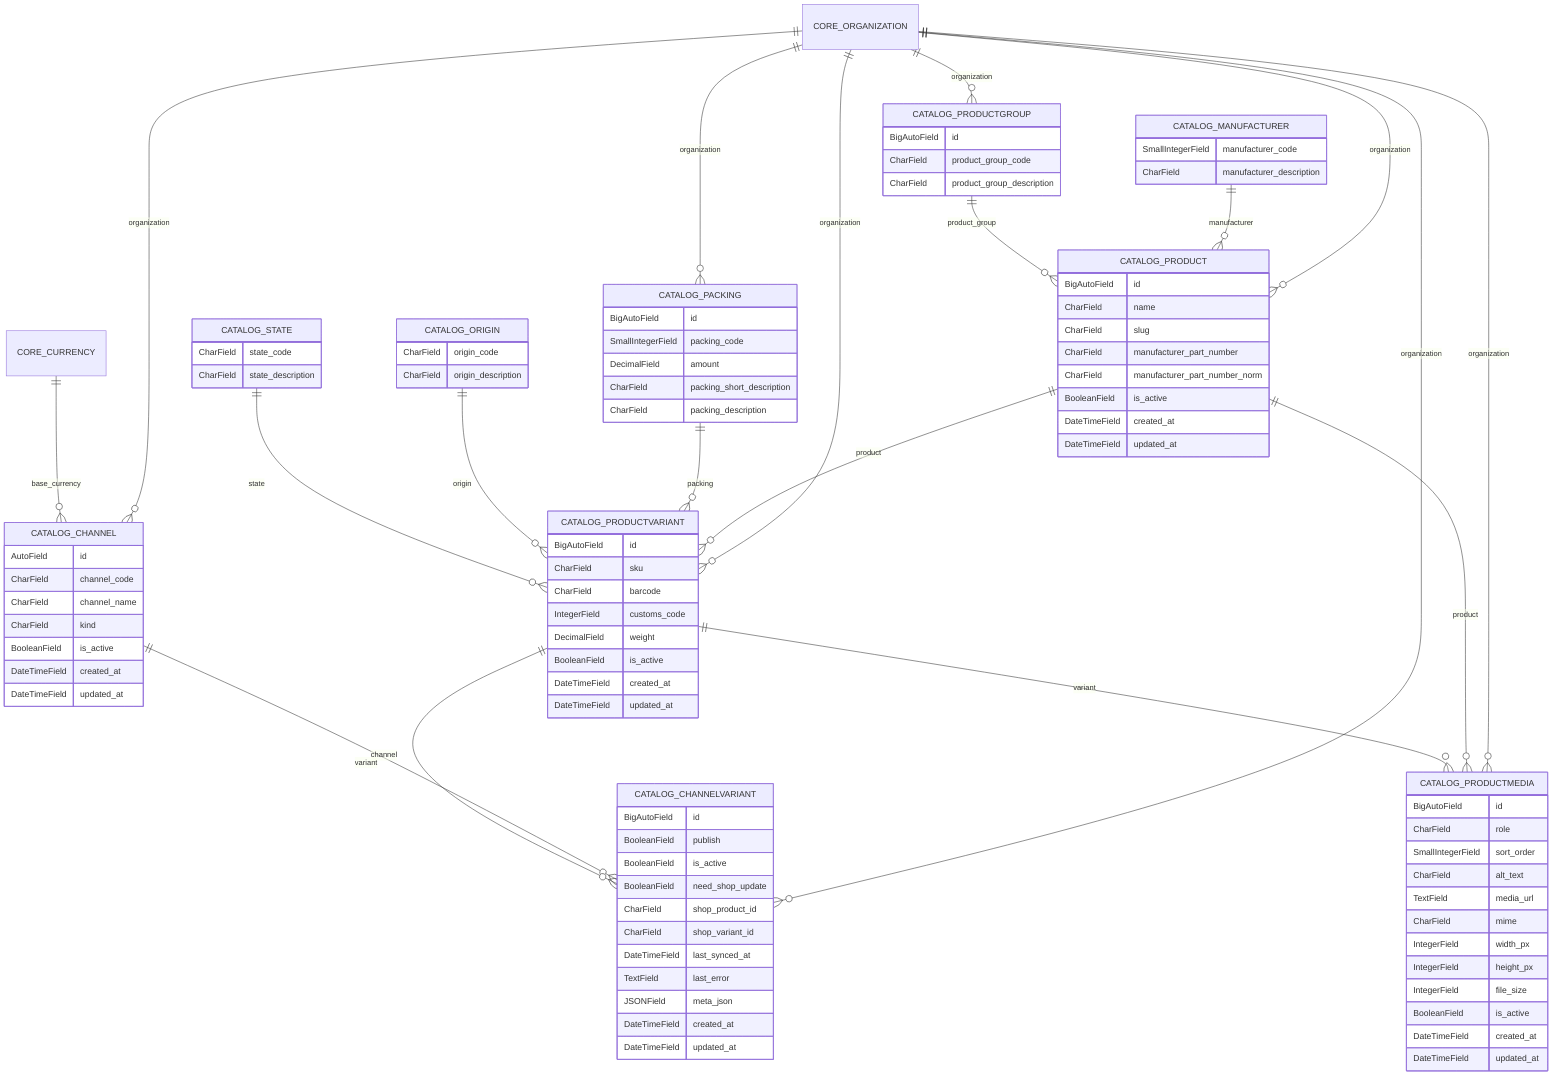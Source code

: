 erDiagram
    %% Relation symbols legend
    %% ||--o{  (one-to-many)  <= ForeignKey
    %% ||--|| (one-to-one)  <= OneToOneField
    %% }o--o{ (many-to-many)  <= ManyToManyField

    CATALOG_CHANNEL {
        AutoField id
        CharField channel_code
        CharField channel_name
        CharField kind
        BooleanField is_active
        DateTimeField created_at
        DateTimeField updated_at
    }
    CATALOG_CHANNELVARIANT {
        BigAutoField id
        BooleanField publish
        BooleanField is_active
        BooleanField need_shop_update
        CharField shop_product_id
        CharField shop_variant_id
        DateTimeField last_synced_at
        TextField last_error
        JSONField meta_json
        DateTimeField created_at
        DateTimeField updated_at
    }
    CATALOG_MANUFACTURER {
        SmallIntegerField manufacturer_code
        CharField manufacturer_description
    }
    CATALOG_ORIGIN {
        CharField origin_code
        CharField origin_description
    }
    CATALOG_PACKING {
        BigAutoField id
        SmallIntegerField packing_code
        DecimalField amount
        CharField packing_short_description
        CharField packing_description
    }
    CATALOG_PRODUCT {
        BigAutoField id
        CharField name
        CharField slug
        CharField manufacturer_part_number
        CharField manufacturer_part_number_norm
        BooleanField is_active
        DateTimeField created_at
        DateTimeField updated_at
    }
    CATALOG_PRODUCTGROUP {
        BigAutoField id
        CharField product_group_code
        CharField product_group_description
    }
    CATALOG_PRODUCTMEDIA {
        BigAutoField id
        CharField role
        SmallIntegerField sort_order
        CharField alt_text
        TextField media_url
        CharField mime
        IntegerField width_px
        IntegerField height_px
        IntegerField file_size
        BooleanField is_active
        DateTimeField created_at
        DateTimeField updated_at
    }
    CATALOG_PRODUCTVARIANT {
        BigAutoField id
        CharField sku
        CharField barcode
        IntegerField customs_code
        DecimalField weight
        BooleanField is_active
        DateTimeField created_at
        DateTimeField updated_at
    }
    CATALOG_STATE {
        CharField state_code
        CharField state_description
    }
    CORE_ORGANIZATION ||--o{ CATALOG_CHANNEL : organization
    CORE_CURRENCY ||--o{ CATALOG_CHANNEL : base_currency
    CORE_ORGANIZATION ||--o{ CATALOG_CHANNELVARIANT : organization
    CATALOG_CHANNEL ||--o{ CATALOG_CHANNELVARIANT : channel
    CATALOG_PRODUCTVARIANT ||--o{ CATALOG_CHANNELVARIANT : variant
    CORE_ORGANIZATION ||--o{ CATALOG_PACKING : organization
    CORE_ORGANIZATION ||--o{ CATALOG_PRODUCT : organization
    CATALOG_MANUFACTURER ||--o{ CATALOG_PRODUCT : manufacturer
    CATALOG_PRODUCTGROUP ||--o{ CATALOG_PRODUCT : product_group
    CORE_ORGANIZATION ||--o{ CATALOG_PRODUCTGROUP : organization
    CORE_ORGANIZATION ||--o{ CATALOG_PRODUCTMEDIA : organization
    CATALOG_PRODUCT ||--o{ CATALOG_PRODUCTMEDIA : product
    CATALOG_PRODUCTVARIANT ||--o{ CATALOG_PRODUCTMEDIA : variant
    CORE_ORGANIZATION ||--o{ CATALOG_PRODUCTVARIANT : organization
    CATALOG_PRODUCT ||--o{ CATALOG_PRODUCTVARIANT : product
    CATALOG_PACKING ||--o{ CATALOG_PRODUCTVARIANT : packing
    CATALOG_ORIGIN ||--o{ CATALOG_PRODUCTVARIANT : origin
    CATALOG_STATE ||--o{ CATALOG_PRODUCTVARIANT : state